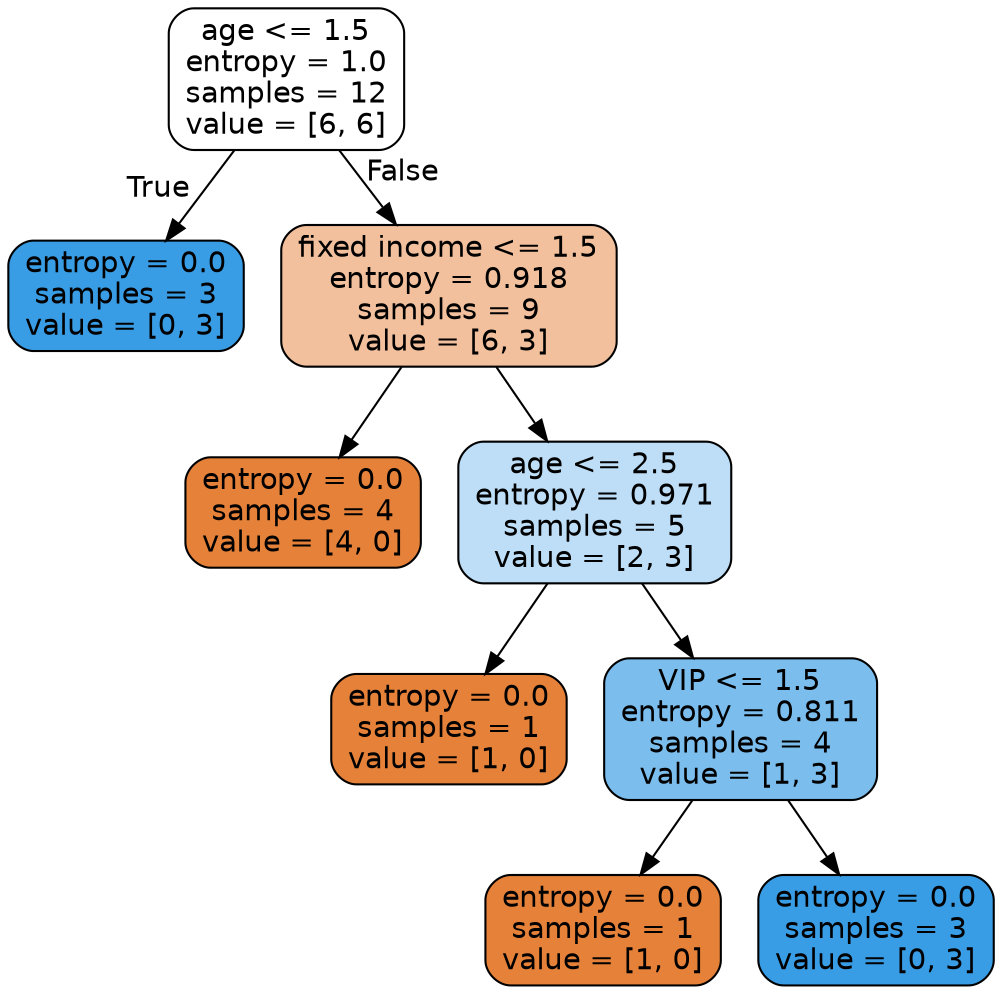 digraph Tree {
node [shape=box, style="filled, rounded", color="black", fontname=helvetica] ;
edge [fontname=helvetica] ;
0 [label="age <= 1.5\nentropy = 1.0\nsamples = 12\nvalue = [6, 6]", fillcolor="#ffffff"] ;
1 [label="entropy = 0.0\nsamples = 3\nvalue = [0, 3]", fillcolor="#399de5"] ;
0 -> 1 [labeldistance=2.5, labelangle=45, headlabel="True"] ;
2 [label="fixed income <= 1.5\nentropy = 0.918\nsamples = 9\nvalue = [6, 3]", fillcolor="#f2c09c"] ;
0 -> 2 [labeldistance=2.5, labelangle=-45, headlabel="False"] ;
3 [label="entropy = 0.0\nsamples = 4\nvalue = [4, 0]", fillcolor="#e58139"] ;
2 -> 3 ;
4 [label="age <= 2.5\nentropy = 0.971\nsamples = 5\nvalue = [2, 3]", fillcolor="#bddef6"] ;
2 -> 4 ;
5 [label="entropy = 0.0\nsamples = 1\nvalue = [1, 0]", fillcolor="#e58139"] ;
4 -> 5 ;
6 [label="VIP <= 1.5\nentropy = 0.811\nsamples = 4\nvalue = [1, 3]", fillcolor="#7bbeee"] ;
4 -> 6 ;
7 [label="entropy = 0.0\nsamples = 1\nvalue = [1, 0]", fillcolor="#e58139"] ;
6 -> 7 ;
8 [label="entropy = 0.0\nsamples = 3\nvalue = [0, 3]", fillcolor="#399de5"] ;
6 -> 8 ;
}
